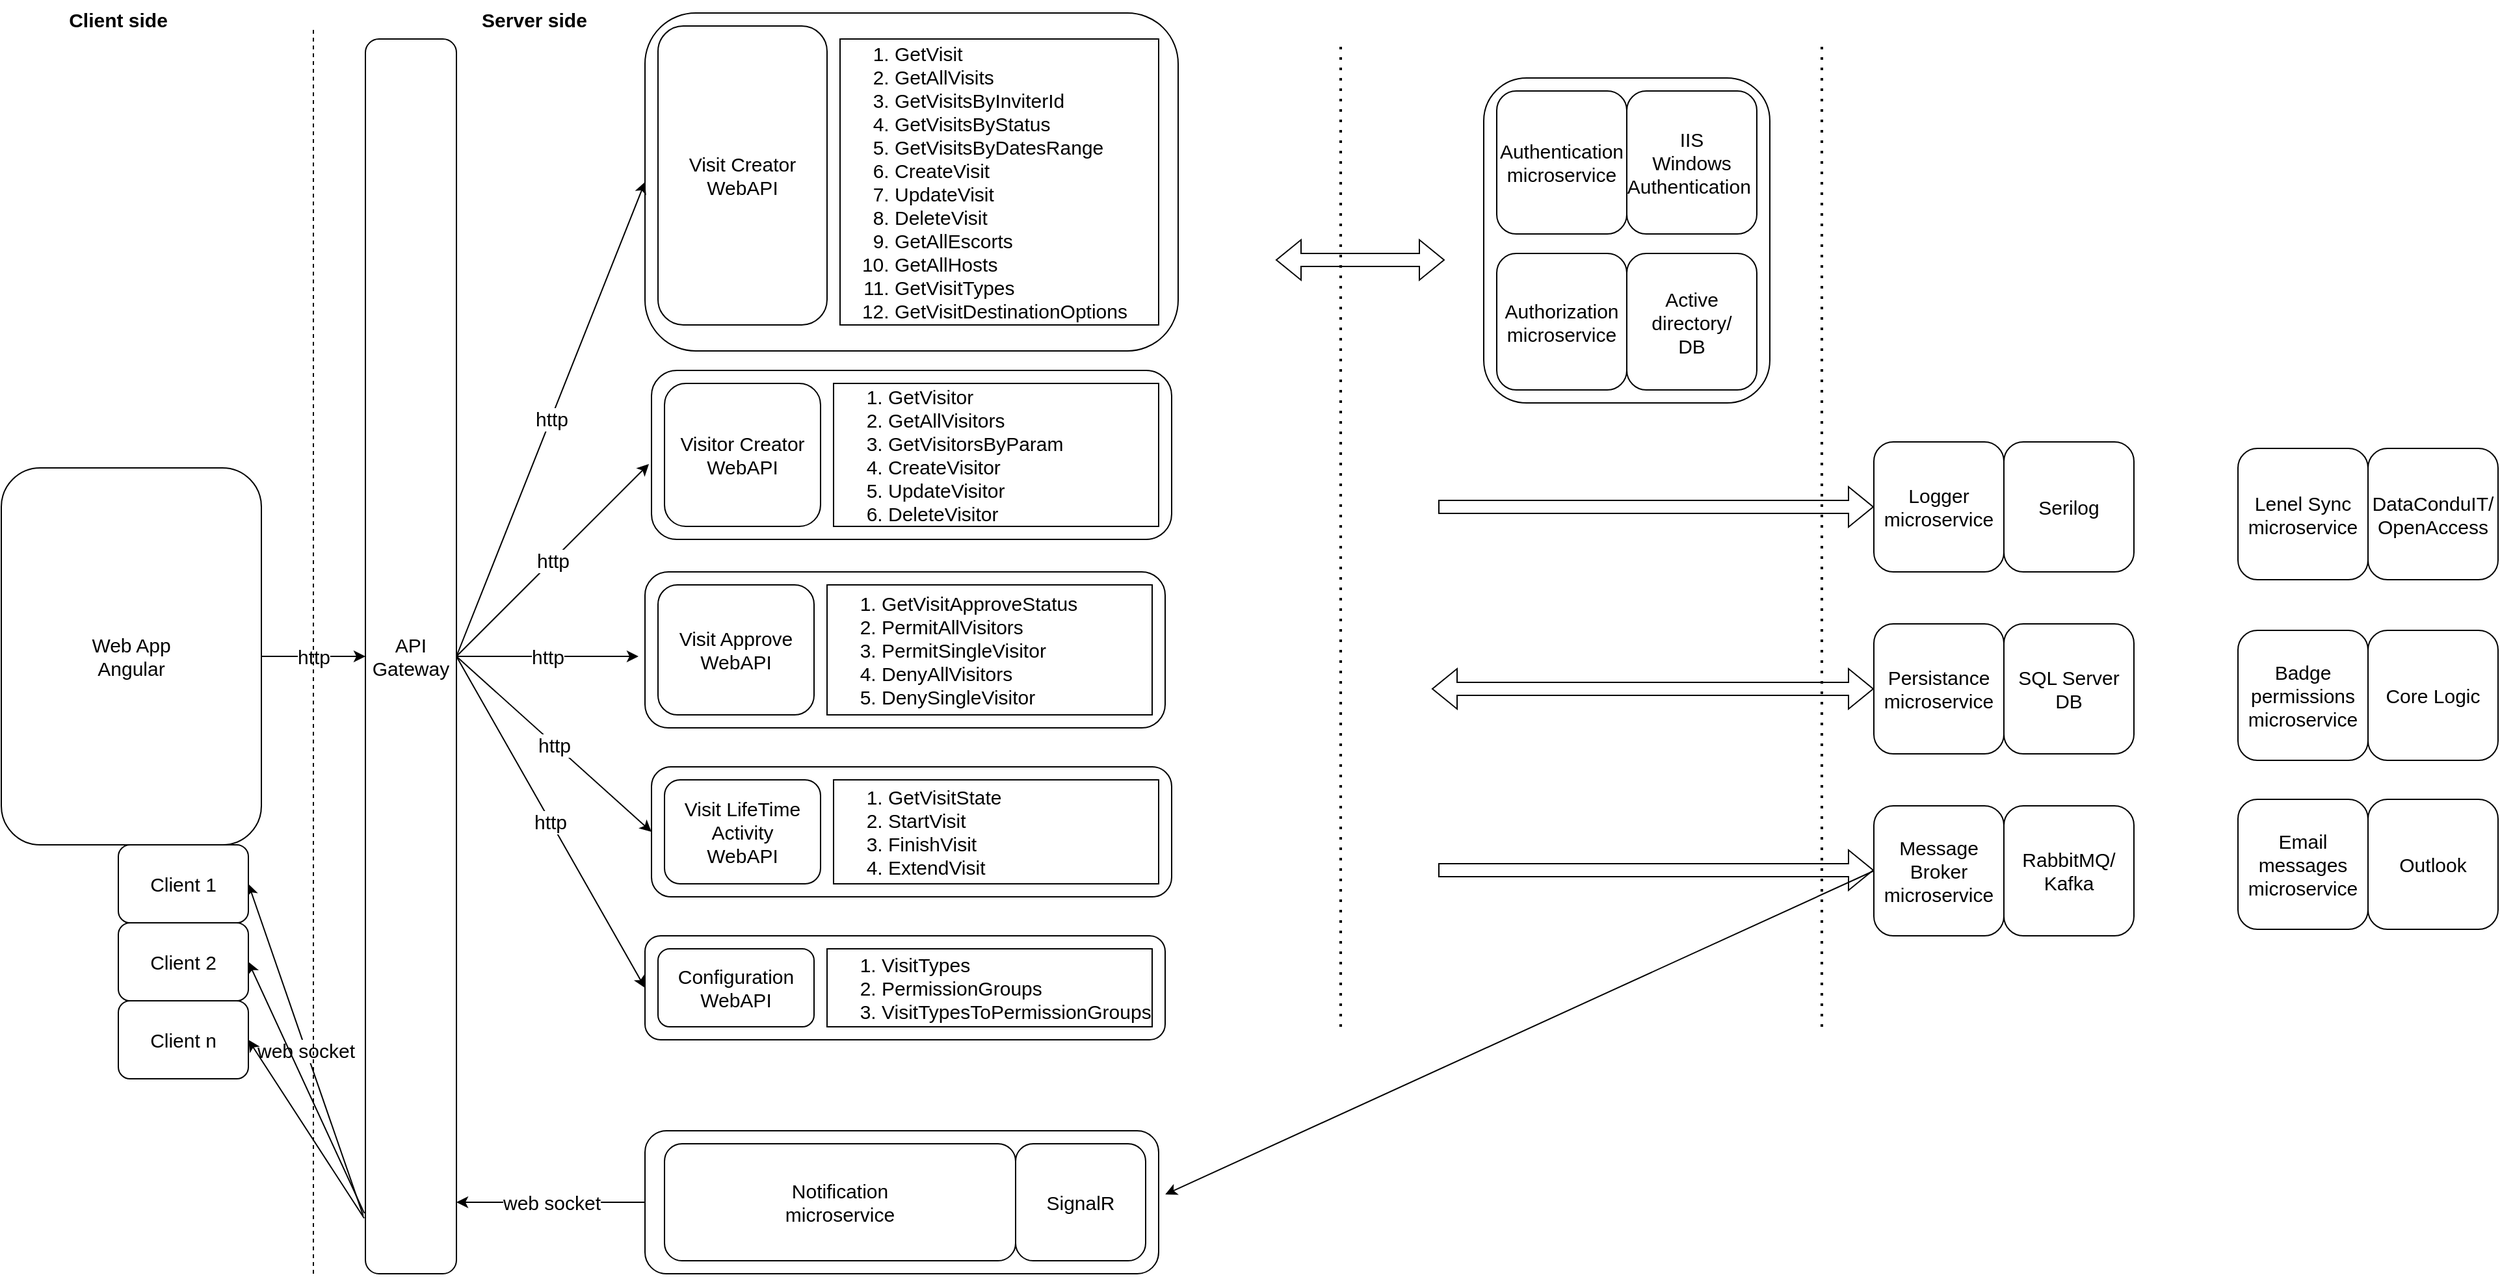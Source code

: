 <mxfile version="13.9.9" type="device" pages="6"><diagram id="wbj2KH3zFl3P0JxLcaHj" name="ProductArchitecture"><mxGraphModel dx="1422" dy="935" grid="1" gridSize="10" guides="1" tooltips="1" connect="1" arrows="1" fold="1" page="1" pageScale="1" pageWidth="850" pageHeight="1100" math="0" shadow="0"><root><mxCell id="0"/><mxCell id="1" parent="0"/><mxCell id="YLswhAZjYa5v2M8DGZpW-18" value="" style="rounded=1;whiteSpace=wrap;html=1;fontSize=15;" parent="1" vertex="1"><mxGeometry x="1180" y="70" width="220" height="250" as="geometry"/></mxCell><mxCell id="YLswhAZjYa5v2M8DGZpW-16" value="" style="rounded=1;whiteSpace=wrap;html=1;fontSize=15;" parent="1" vertex="1"><mxGeometry x="535" y="880" width="395" height="110" as="geometry"/></mxCell><mxCell id="YLswhAZjYa5v2M8DGZpW-13" value="" style="rounded=1;whiteSpace=wrap;html=1;fontSize=15;" parent="1" vertex="1"><mxGeometry x="535" y="730" width="400" height="80" as="geometry"/></mxCell><mxCell id="YLswhAZjYa5v2M8DGZpW-12" value="" style="rounded=1;whiteSpace=wrap;html=1;fontSize=15;" parent="1" vertex="1"><mxGeometry x="540" y="600" width="400" height="100" as="geometry"/></mxCell><mxCell id="YLswhAZjYa5v2M8DGZpW-11" value="" style="rounded=1;whiteSpace=wrap;html=1;fontSize=15;" parent="1" vertex="1"><mxGeometry x="535" y="450" width="400" height="120" as="geometry"/></mxCell><mxCell id="YLswhAZjYa5v2M8DGZpW-10" value="" style="rounded=1;whiteSpace=wrap;html=1;fontSize=15;" parent="1" vertex="1"><mxGeometry x="540" y="295" width="400" height="130" as="geometry"/></mxCell><mxCell id="YLswhAZjYa5v2M8DGZpW-9" value="" style="rounded=1;whiteSpace=wrap;html=1;fontSize=15;" parent="1" vertex="1"><mxGeometry x="535" y="20" width="410" height="260" as="geometry"/></mxCell><mxCell id="PPzwRwRfC52jh0coK-Vn-1" value="&lt;font style=&quot;font-size: 15px;&quot;&gt;&lt;b&gt;Server side&lt;/b&gt;&lt;/font&gt;" style="text;html=1;strokeColor=none;fillColor=none;align=center;verticalAlign=middle;whiteSpace=wrap;rounded=0;" parent="1" vertex="1"><mxGeometry x="400" y="10" width="100" height="30" as="geometry"/></mxCell><mxCell id="PPzwRwRfC52jh0coK-Vn-2" value="&lt;font style=&quot;font-size: 15px;&quot;&gt;&lt;b&gt;Client side&lt;/b&gt;&lt;/font&gt;" style="text;html=1;strokeColor=none;fillColor=none;align=center;verticalAlign=middle;whiteSpace=wrap;rounded=0;" parent="1" vertex="1"><mxGeometry x="80" y="10" width="100" height="30" as="geometry"/></mxCell><mxCell id="PPzwRwRfC52jh0coK-Vn-3" value="Visit Creator&lt;br&gt;WebAPI" style="rounded=1;whiteSpace=wrap;html=1;fontSize=15;" parent="1" vertex="1"><mxGeometry x="545" y="30" width="130" height="230" as="geometry"/></mxCell><mxCell id="PPzwRwRfC52jh0coK-Vn-4" value="Visitor Creator&lt;br&gt;WebAPI" style="rounded=1;whiteSpace=wrap;html=1;fontSize=15;" parent="1" vertex="1"><mxGeometry x="550" y="305" width="120" height="110" as="geometry"/></mxCell><mxCell id="YLswhAZjYa5v2M8DGZpW-2" value="http" style="rounded=0;orthogonalLoop=1;jettySize=auto;html=1;exitX=1;exitY=0.5;exitDx=0;exitDy=0;fontSize=15;entryX=0;entryY=0.5;entryDx=0;entryDy=0;" parent="1" source="PPzwRwRfC52jh0coK-Vn-5" target="YLswhAZjYa5v2M8DGZpW-9" edge="1"><mxGeometry relative="1" as="geometry"><mxPoint x="420" y="190" as="targetPoint"/></mxGeometry></mxCell><mxCell id="YLswhAZjYa5v2M8DGZpW-3" value="http" style="edgeStyle=none;rounded=0;orthogonalLoop=1;jettySize=auto;html=1;exitX=1;exitY=0.5;exitDx=0;exitDy=0;fontSize=15;entryX=-0.005;entryY=0.554;entryDx=0;entryDy=0;entryPerimeter=0;" parent="1" source="PPzwRwRfC52jh0coK-Vn-5" target="YLswhAZjYa5v2M8DGZpW-10" edge="1"><mxGeometry relative="1" as="geometry"><mxPoint x="440" y="340" as="targetPoint"/></mxGeometry></mxCell><mxCell id="YLswhAZjYa5v2M8DGZpW-4" value="http" style="edgeStyle=none;rounded=0;orthogonalLoop=1;jettySize=auto;html=1;exitX=1;exitY=0.5;exitDx=0;exitDy=0;fontSize=15;" parent="1" source="PPzwRwRfC52jh0coK-Vn-5" edge="1"><mxGeometry relative="1" as="geometry"><mxPoint x="530" y="515" as="targetPoint"/></mxGeometry></mxCell><mxCell id="YLswhAZjYa5v2M8DGZpW-5" value="http" style="edgeStyle=none;rounded=0;orthogonalLoop=1;jettySize=auto;html=1;exitX=1;exitY=0.5;exitDx=0;exitDy=0;fontSize=15;entryX=0;entryY=0.5;entryDx=0;entryDy=0;" parent="1" source="PPzwRwRfC52jh0coK-Vn-5" target="YLswhAZjYa5v2M8DGZpW-12" edge="1"><mxGeometry relative="1" as="geometry"><mxPoint x="440" y="610" as="targetPoint"/></mxGeometry></mxCell><mxCell id="YLswhAZjYa5v2M8DGZpW-6" value="http" style="edgeStyle=none;rounded=0;orthogonalLoop=1;jettySize=auto;html=1;exitX=1;exitY=0.5;exitDx=0;exitDy=0;fontSize=15;entryX=0;entryY=0.5;entryDx=0;entryDy=0;" parent="1" source="PPzwRwRfC52jh0coK-Vn-5" target="YLswhAZjYa5v2M8DGZpW-13" edge="1"><mxGeometry relative="1" as="geometry"><mxPoint x="430" y="810" as="targetPoint"/></mxGeometry></mxCell><mxCell id="YLswhAZjYa5v2M8DGZpW-15" value="web socket" style="edgeStyle=none;rounded=0;orthogonalLoop=1;jettySize=auto;html=1;exitX=-0.024;exitY=0.953;exitDx=0;exitDy=0;entryX=1;entryY=0.5;entryDx=0;entryDy=0;fontSize=15;exitPerimeter=0;" parent="1" source="PPzwRwRfC52jh0coK-Vn-5" target="pLmwjCpmiTj6bsOOdDFn-1" edge="1"><mxGeometry relative="1" as="geometry"/></mxCell><mxCell id="pLmwjCpmiTj6bsOOdDFn-4" style="edgeStyle=none;rounded=0;orthogonalLoop=1;jettySize=auto;html=1;exitX=-0.012;exitY=0.951;exitDx=0;exitDy=0;entryX=1;entryY=0.5;entryDx=0;entryDy=0;fontSize=15;startArrow=none;startFill=0;exitPerimeter=0;" parent="1" source="PPzwRwRfC52jh0coK-Vn-5" target="pLmwjCpmiTj6bsOOdDFn-2" edge="1"><mxGeometry relative="1" as="geometry"/></mxCell><mxCell id="pLmwjCpmiTj6bsOOdDFn-5" style="edgeStyle=none;rounded=0;orthogonalLoop=1;jettySize=auto;html=1;exitX=-0.014;exitY=0.955;exitDx=0;exitDy=0;entryX=1;entryY=0.5;entryDx=0;entryDy=0;fontSize=15;startArrow=none;startFill=0;exitPerimeter=0;" parent="1" source="PPzwRwRfC52jh0coK-Vn-5" target="pLmwjCpmiTj6bsOOdDFn-3" edge="1"><mxGeometry relative="1" as="geometry"/></mxCell><mxCell id="PPzwRwRfC52jh0coK-Vn-5" value="API Gateway" style="rounded=1;whiteSpace=wrap;html=1;fontSize=15;" parent="1" vertex="1"><mxGeometry x="320" y="40" width="70" height="950" as="geometry"/></mxCell><mxCell id="YLswhAZjYa5v2M8DGZpW-8" value="http" style="edgeStyle=none;rounded=0;orthogonalLoop=1;jettySize=auto;html=1;exitX=1;exitY=0.5;exitDx=0;exitDy=0;entryX=0;entryY=0.5;entryDx=0;entryDy=0;fontSize=15;" parent="1" source="PPzwRwRfC52jh0coK-Vn-6" target="PPzwRwRfC52jh0coK-Vn-5" edge="1"><mxGeometry relative="1" as="geometry"/></mxCell><mxCell id="PPzwRwRfC52jh0coK-Vn-6" value="Web App&lt;br&gt;Angular" style="rounded=1;whiteSpace=wrap;html=1;fontSize=15;" parent="1" vertex="1"><mxGeometry x="40" y="370" width="200" height="290" as="geometry"/></mxCell><mxCell id="PPzwRwRfC52jh0coK-Vn-8" value="Visit Approve&lt;br&gt;WebAPI" style="rounded=1;whiteSpace=wrap;html=1;fontSize=15;" parent="1" vertex="1"><mxGeometry x="545" y="460" width="120" height="100" as="geometry"/></mxCell><mxCell id="PPzwRwRfC52jh0coK-Vn-9" value="Visit LifeTime Activity&lt;br&gt;WebAPI" style="rounded=1;whiteSpace=wrap;html=1;fontSize=15;" parent="1" vertex="1"><mxGeometry x="550" y="610" width="120" height="80" as="geometry"/></mxCell><mxCell id="PPzwRwRfC52jh0coK-Vn-10" value="Configuration&lt;br&gt;WebAPI" style="rounded=1;whiteSpace=wrap;html=1;fontSize=15;" parent="1" vertex="1"><mxGeometry x="545" y="740" width="120" height="60" as="geometry"/></mxCell><mxCell id="PPzwRwRfC52jh0coK-Vn-11" value="Email messages&lt;br&gt;microservice" style="rounded=1;whiteSpace=wrap;html=1;fontSize=15;" parent="1" vertex="1"><mxGeometry x="1760" y="625" width="100" height="100" as="geometry"/></mxCell><mxCell id="PPzwRwRfC52jh0coK-Vn-12" value="Logger&lt;br&gt;microservice" style="rounded=1;whiteSpace=wrap;html=1;fontSize=15;" parent="1" vertex="1"><mxGeometry x="1480" y="350" width="100" height="100" as="geometry"/></mxCell><mxCell id="PPzwRwRfC52jh0coK-Vn-13" value="Badge permissions&lt;br&gt;microservice" style="rounded=1;whiteSpace=wrap;html=1;fontSize=15;" parent="1" vertex="1"><mxGeometry x="1760" y="495" width="100" height="100" as="geometry"/></mxCell><mxCell id="PPzwRwRfC52jh0coK-Vn-14" value="Persistance&lt;br&gt;microservice" style="rounded=1;whiteSpace=wrap;html=1;fontSize=15;" parent="1" vertex="1"><mxGeometry x="1480" y="490" width="100" height="100" as="geometry"/></mxCell><mxCell id="PPzwRwRfC52jh0coK-Vn-15" value="SQL Server DB" style="rounded=1;whiteSpace=wrap;html=1;fontSize=15;" parent="1" vertex="1"><mxGeometry x="1580" y="490" width="100" height="100" as="geometry"/></mxCell><mxCell id="YLswhAZjYa5v2M8DGZpW-14" value="web socket" style="edgeStyle=none;rounded=0;orthogonalLoop=1;jettySize=auto;html=1;exitX=0;exitY=0.5;exitDx=0;exitDy=0;fontSize=15;" parent="1" source="YLswhAZjYa5v2M8DGZpW-16" edge="1"><mxGeometry relative="1" as="geometry"><mxPoint x="390" y="935" as="targetPoint"/></mxGeometry></mxCell><mxCell id="PPzwRwRfC52jh0coK-Vn-16" value="Notification&lt;br&gt;microservice" style="rounded=1;whiteSpace=wrap;html=1;fontSize=15;" parent="1" vertex="1"><mxGeometry x="550" y="890" width="270" height="90" as="geometry"/></mxCell><mxCell id="YLswhAZjYa5v2M8DGZpW-17" style="edgeStyle=none;rounded=0;orthogonalLoop=1;jettySize=auto;html=1;exitX=0;exitY=0.5;exitDx=0;exitDy=0;entryX=1.013;entryY=0.445;entryDx=0;entryDy=0;entryPerimeter=0;fontSize=15;" parent="1" source="PPzwRwRfC52jh0coK-Vn-17" target="YLswhAZjYa5v2M8DGZpW-16" edge="1"><mxGeometry relative="1" as="geometry"/></mxCell><mxCell id="PPzwRwRfC52jh0coK-Vn-17" value="Message Broker&lt;br&gt;microservice" style="rounded=1;whiteSpace=wrap;html=1;fontSize=15;" parent="1" vertex="1"><mxGeometry x="1480" y="630" width="100" height="100" as="geometry"/></mxCell><mxCell id="PPzwRwRfC52jh0coK-Vn-18" value="Lenel Sync&lt;br&gt;microservice" style="rounded=1;whiteSpace=wrap;html=1;fontSize=15;" parent="1" vertex="1"><mxGeometry x="1760" y="355" width="100" height="101" as="geometry"/></mxCell><mxCell id="PPzwRwRfC52jh0coK-Vn-19" value="SignalR" style="rounded=1;whiteSpace=wrap;html=1;fontSize=15;" parent="1" vertex="1"><mxGeometry x="820" y="890" width="100" height="90" as="geometry"/></mxCell><mxCell id="PPzwRwRfC52jh0coK-Vn-20" value="RabbitMQ/&lt;br&gt;Kafka" style="rounded=1;whiteSpace=wrap;html=1;fontSize=15;" parent="1" vertex="1"><mxGeometry x="1580" y="630" width="100" height="100" as="geometry"/></mxCell><mxCell id="PPzwRwRfC52jh0coK-Vn-21" value="Serilog" style="rounded=1;whiteSpace=wrap;html=1;fontSize=15;" parent="1" vertex="1"><mxGeometry x="1580" y="350" width="100" height="100" as="geometry"/></mxCell><mxCell id="PPzwRwRfC52jh0coK-Vn-22" value="Outlook" style="rounded=1;whiteSpace=wrap;html=1;fontSize=15;" parent="1" vertex="1"><mxGeometry x="1860" y="625" width="100" height="100" as="geometry"/></mxCell><mxCell id="PPzwRwRfC52jh0coK-Vn-23" value="DataConduIT/&lt;br&gt;OpenAccess" style="rounded=1;whiteSpace=wrap;html=1;fontSize=15;" parent="1" vertex="1"><mxGeometry x="1860" y="355" width="100" height="101" as="geometry"/></mxCell><mxCell id="PPzwRwRfC52jh0coK-Vn-24" value="Core Logic" style="rounded=1;whiteSpace=wrap;html=1;fontSize=15;" parent="1" vertex="1"><mxGeometry x="1860" y="495" width="100" height="100" as="geometry"/></mxCell><mxCell id="PPzwRwRfC52jh0coK-Vn-25" value="" style="endArrow=none;dashed=1;html=1;rounded=0;fontSize=15;" parent="1" edge="1"><mxGeometry width="50" height="50" relative="1" as="geometry"><mxPoint x="280" y="990" as="sourcePoint"/><mxPoint x="280" y="30" as="targetPoint"/></mxGeometry></mxCell><mxCell id="PPzwRwRfC52jh0coK-Vn-35" value="&lt;div style=&quot;&quot;&gt;&lt;ol&gt;&lt;li&gt;&lt;span style=&quot;background-color: initial;&quot;&gt;GetVisit&lt;/span&gt;&lt;/li&gt;&lt;li&gt;&lt;span style=&quot;background-color: initial;&quot;&gt;GetAllVisits&lt;/span&gt;&lt;/li&gt;&lt;li&gt;&lt;span style=&quot;background-color: initial;&quot;&gt;GetVisitsByInviterId&lt;/span&gt;&lt;/li&gt;&lt;li&gt;&lt;span style=&quot;background-color: initial;&quot;&gt;GetVisitsByStatus&lt;/span&gt;&lt;/li&gt;&lt;li&gt;&lt;span style=&quot;background-color: initial;&quot;&gt;GetVisitsByDatesRange&lt;/span&gt;&lt;/li&gt;&lt;li&gt;&lt;span style=&quot;background-color: initial;&quot;&gt;CreateVisit&lt;/span&gt;&lt;/li&gt;&lt;li&gt;&lt;span style=&quot;background-color: initial;&quot;&gt;UpdateVisit&lt;/span&gt;&lt;/li&gt;&lt;li&gt;&lt;span style=&quot;background-color: initial;&quot;&gt;DeleteVisit&lt;/span&gt;&lt;/li&gt;&lt;li&gt;&lt;span style=&quot;background-color: initial;&quot;&gt;GetAllEscorts&lt;/span&gt;&lt;/li&gt;&lt;li&gt;&lt;span style=&quot;background-color: initial;&quot;&gt;GetAllHosts&lt;/span&gt;&lt;/li&gt;&lt;li&gt;&lt;span style=&quot;background-color: initial;&quot;&gt;GetVisitTypes&lt;/span&gt;&lt;/li&gt;&lt;li&gt;&lt;span style=&quot;background-color: initial;&quot;&gt;GetVisitDestinationOptions&lt;/span&gt;&lt;/li&gt;&lt;/ol&gt;&lt;/div&gt;" style="rounded=0;whiteSpace=wrap;html=1;fontSize=15;align=left;" parent="1" vertex="1"><mxGeometry x="685" y="40" width="245" height="220" as="geometry"/></mxCell><mxCell id="PPzwRwRfC52jh0coK-Vn-36" value="&lt;div style=&quot;&quot;&gt;&lt;ol&gt;&lt;li&gt;&lt;span style=&quot;background-color: initial;&quot;&gt;GetVisitState&lt;/span&gt;&lt;/li&gt;&lt;li&gt;&lt;span style=&quot;background-color: initial;&quot;&gt;StartVisit&lt;/span&gt;&lt;/li&gt;&lt;li&gt;&lt;span style=&quot;background-color: initial;&quot;&gt;FinishVisit&lt;/span&gt;&lt;/li&gt;&lt;li&gt;ExtendVisit&lt;/li&gt;&lt;/ol&gt;&lt;/div&gt;" style="rounded=0;whiteSpace=wrap;html=1;fontSize=15;align=left;" parent="1" vertex="1"><mxGeometry x="680" y="610" width="250" height="80" as="geometry"/></mxCell><mxCell id="PPzwRwRfC52jh0coK-Vn-37" value="&lt;div style=&quot;&quot;&gt;&lt;ol&gt;&lt;li&gt;&lt;span style=&quot;background-color: initial;&quot;&gt;GetVisitApproveStatus&lt;/span&gt;&lt;/li&gt;&lt;li&gt;&lt;span style=&quot;background-color: initial;&quot;&gt;PermitAllVisitors&lt;/span&gt;&lt;/li&gt;&lt;li&gt;&lt;span style=&quot;background-color: initial;&quot;&gt;PermitSingleVisitor&lt;/span&gt;&lt;/li&gt;&lt;li&gt;&lt;span style=&quot;background-color: initial;&quot;&gt;DenyAllVisitors&lt;/span&gt;&lt;/li&gt;&lt;li&gt;&lt;span style=&quot;background-color: initial;&quot;&gt;DenySingleVisitor&lt;/span&gt;&lt;/li&gt;&lt;/ol&gt;&lt;/div&gt;" style="rounded=0;whiteSpace=wrap;html=1;fontSize=15;align=left;" parent="1" vertex="1"><mxGeometry x="675" y="460" width="250" height="100" as="geometry"/></mxCell><mxCell id="PPzwRwRfC52jh0coK-Vn-39" value="&lt;div style=&quot;&quot;&gt;&lt;ol&gt;&lt;li&gt;&lt;span style=&quot;background-color: initial;&quot;&gt;GetVisitor&lt;/span&gt;&lt;/li&gt;&lt;li&gt;&lt;span style=&quot;background-color: initial;&quot;&gt;GetAllVisitors&lt;/span&gt;&lt;/li&gt;&lt;li&gt;&lt;span style=&quot;background-color: initial;&quot;&gt;GetVisitorsByParam&lt;/span&gt;&lt;/li&gt;&lt;li&gt;&lt;span style=&quot;background-color: initial;&quot;&gt;CreateVisitor&lt;/span&gt;&lt;/li&gt;&lt;li&gt;&lt;span style=&quot;background-color: initial;&quot;&gt;UpdateVisitor&lt;/span&gt;&lt;/li&gt;&lt;li&gt;&lt;span style=&quot;background-color: initial;&quot;&gt;DeleteVisitor&lt;/span&gt;&lt;/li&gt;&lt;/ol&gt;&lt;/div&gt;" style="rounded=0;whiteSpace=wrap;html=1;fontSize=15;align=left;" parent="1" vertex="1"><mxGeometry x="680" y="305" width="250" height="110" as="geometry"/></mxCell><mxCell id="PPzwRwRfC52jh0coK-Vn-40" value="Authentication&lt;br&gt;microservice" style="rounded=1;whiteSpace=wrap;html=1;fontSize=15;" parent="1" vertex="1"><mxGeometry x="1190" y="80" width="100" height="110" as="geometry"/></mxCell><mxCell id="PPzwRwRfC52jh0coK-Vn-41" value="IIS&lt;br&gt;Windows Authentication&amp;nbsp;" style="rounded=1;whiteSpace=wrap;html=1;fontSize=15;" parent="1" vertex="1"><mxGeometry x="1290" y="80" width="100" height="110" as="geometry"/></mxCell><mxCell id="PPzwRwRfC52jh0coK-Vn-42" value="Authorization&lt;br&gt;microservice" style="rounded=1;whiteSpace=wrap;html=1;fontSize=15;" parent="1" vertex="1"><mxGeometry x="1190" y="205" width="100" height="105" as="geometry"/></mxCell><mxCell id="PPzwRwRfC52jh0coK-Vn-43" value="Active directory/&lt;br&gt;DB" style="rounded=1;whiteSpace=wrap;html=1;fontSize=15;" parent="1" vertex="1"><mxGeometry x="1290" y="205" width="100" height="105" as="geometry"/></mxCell><mxCell id="PPzwRwRfC52jh0coK-Vn-44" value="&lt;div style=&quot;&quot;&gt;&lt;ol&gt;&lt;li&gt;&lt;span style=&quot;background-color: initial;&quot;&gt;VisitTypes&lt;/span&gt;&lt;/li&gt;&lt;li&gt;&lt;span style=&quot;background-color: initial;&quot;&gt;PermissionGroups&lt;/span&gt;&lt;/li&gt;&lt;li&gt;&lt;span style=&quot;background-color: initial;&quot;&gt;VisitTypesTo&lt;/span&gt;PermissionGroups&lt;/li&gt;&lt;/ol&gt;&lt;/div&gt;" style="rounded=0;whiteSpace=wrap;html=1;fontSize=15;align=left;" parent="1" vertex="1"><mxGeometry x="675" y="740" width="250" height="60" as="geometry"/></mxCell><mxCell id="YLswhAZjYa5v2M8DGZpW-26" value="" style="endArrow=none;dashed=1;html=1;dashPattern=1 3;strokeWidth=2;rounded=0;fontSize=15;" parent="1" edge="1"><mxGeometry width="50" height="50" relative="1" as="geometry"><mxPoint x="1440" y="800" as="sourcePoint"/><mxPoint x="1440" y="40" as="targetPoint"/></mxGeometry></mxCell><mxCell id="YLswhAZjYa5v2M8DGZpW-32" value="" style="shape=flexArrow;endArrow=classic;startArrow=classic;html=1;rounded=0;fontSize=15;" parent="1" edge="1"><mxGeometry width="100" height="100" relative="1" as="geometry"><mxPoint x="1020" y="210" as="sourcePoint"/><mxPoint x="1150" y="210" as="targetPoint"/></mxGeometry></mxCell><mxCell id="YLswhAZjYa5v2M8DGZpW-33" value="" style="shape=flexArrow;endArrow=classic;startArrow=none;html=1;rounded=0;fontSize=15;startFill=0;entryX=0;entryY=0.5;entryDx=0;entryDy=0;" parent="1" target="PPzwRwRfC52jh0coK-Vn-12" edge="1"><mxGeometry width="100" height="100" relative="1" as="geometry"><mxPoint x="1145" y="400" as="sourcePoint"/><mxPoint x="1470" y="390" as="targetPoint"/></mxGeometry></mxCell><mxCell id="YLswhAZjYa5v2M8DGZpW-34" value="" style="shape=flexArrow;endArrow=classic;startArrow=classic;html=1;rounded=0;fontSize=15;entryX=0;entryY=0.5;entryDx=0;entryDy=0;" parent="1" target="PPzwRwRfC52jh0coK-Vn-14" edge="1"><mxGeometry width="100" height="100" relative="1" as="geometry"><mxPoint x="1140" y="540" as="sourcePoint"/><mxPoint x="1260" y="420" as="targetPoint"/></mxGeometry></mxCell><mxCell id="YLswhAZjYa5v2M8DGZpW-35" value="" style="endArrow=none;dashed=1;html=1;dashPattern=1 3;strokeWidth=2;rounded=0;fontSize=15;" parent="1" edge="1"><mxGeometry width="50" height="50" relative="1" as="geometry"><mxPoint x="1070" y="800" as="sourcePoint"/><mxPoint x="1070" y="40" as="targetPoint"/></mxGeometry></mxCell><mxCell id="YLswhAZjYa5v2M8DGZpW-36" value="" style="shape=flexArrow;endArrow=classic;startArrow=none;html=1;rounded=0;fontSize=15;startFill=0;entryX=0;entryY=0.5;entryDx=0;entryDy=0;" parent="1" edge="1"><mxGeometry width="100" height="100" relative="1" as="geometry"><mxPoint x="1145" y="679.5" as="sourcePoint"/><mxPoint x="1480" y="679.5" as="targetPoint"/></mxGeometry></mxCell><mxCell id="pLmwjCpmiTj6bsOOdDFn-1" value="Client 1" style="rounded=1;whiteSpace=wrap;html=1;fontSize=15;" parent="1" vertex="1"><mxGeometry x="130" y="660" width="100" height="60" as="geometry"/></mxCell><mxCell id="pLmwjCpmiTj6bsOOdDFn-2" value="Client 2" style="rounded=1;whiteSpace=wrap;html=1;fontSize=15;" parent="1" vertex="1"><mxGeometry x="130" y="720" width="100" height="60" as="geometry"/></mxCell><mxCell id="pLmwjCpmiTj6bsOOdDFn-3" value="Client n" style="rounded=1;whiteSpace=wrap;html=1;fontSize=15;" parent="1" vertex="1"><mxGeometry x="130" y="780" width="100" height="60" as="geometry"/></mxCell></root></mxGraphModel></diagram><diagram id="PpJuuee5WUCVEW4I8_CU" name="VisitForm"><mxGraphModel dx="1422" dy="865" grid="1" gridSize="10" guides="1" tooltips="1" connect="1" arrows="1" fold="1" page="1" pageScale="1" pageWidth="850" pageHeight="1100" math="0" shadow="0"><root><mxCell id="0"/><mxCell id="1" parent="0"/><mxCell id="veKR2H1oucKN7sB1-SFq-2" value="" style="rounded=1;whiteSpace=wrap;html=1;fontSize=15;" parent="1" vertex="1"><mxGeometry x="270" y="390" width="190" height="30" as="geometry"/></mxCell><mxCell id="veKR2H1oucKN7sB1-SFq-1" value="" style="rounded=1;whiteSpace=wrap;html=1;fontSize=15;" parent="1" vertex="1"><mxGeometry x="80" y="100" width="190" height="30" as="geometry"/></mxCell><mxCell id="b1BI12Uz4kgWx0zpfsC5-2" value="" style="rounded=0;whiteSpace=wrap;html=1;fontSize=15;" parent="1" vertex="1"><mxGeometry x="80" y="130" width="680" height="220" as="geometry"/></mxCell><mxCell id="9EsfQj00eNnxevyUoP7N-3" value="" style="rounded=0;whiteSpace=wrap;html=1;fontSize=15;" parent="1" vertex="1"><mxGeometry x="80" y="420" width="680" height="220" as="geometry"/></mxCell><mxCell id="n-UlaPPNn_Lxkhtu_tal-1" value="Inviter" style="rounded=0;whiteSpace=wrap;html=1;fontSize=15;" parent="1" vertex="1"><mxGeometry x="110" y="150" width="120" height="60" as="geometry"/></mxCell><mxCell id="n-UlaPPNn_Lxkhtu_tal-2" value="Host" style="rounded=0;whiteSpace=wrap;html=1;fontSize=15;" parent="1" vertex="1"><mxGeometry x="570" y="150" width="120" height="60" as="geometry"/></mxCell><mxCell id="n-UlaPPNn_Lxkhtu_tal-3" value="Escort" style="rounded=0;whiteSpace=wrap;html=1;fontSize=15;" parent="1" vertex="1"><mxGeometry x="340" y="150" width="120" height="60" as="geometry"/></mxCell><mxCell id="n-UlaPPNn_Lxkhtu_tal-4" value="Visit Name/Purpose" style="rounded=0;whiteSpace=wrap;html=1;fontSize=15;" parent="1" vertex="1"><mxGeometry x="110" y="270" width="120" height="60" as="geometry"/></mxCell><mxCell id="n-UlaPPNn_Lxkhtu_tal-5" value="Visit Start Date" style="rounded=0;whiteSpace=wrap;html=1;fontSize=15;" parent="1" vertex="1"><mxGeometry x="230" y="440" width="120" height="60" as="geometry"/></mxCell><mxCell id="n-UlaPPNn_Lxkhtu_tal-6" value="Visit End Date" style="rounded=0;whiteSpace=wrap;html=1;fontSize=15;" parent="1" vertex="1"><mxGeometry x="460" y="440" width="120" height="60" as="geometry"/></mxCell><mxCell id="n-UlaPPNn_Lxkhtu_tal-7" value="Campus" style="rounded=0;whiteSpace=wrap;html=1;fontSize=15;" parent="1" vertex="1"><mxGeometry x="120" y="560" width="120" height="60" as="geometry"/></mxCell><mxCell id="n-UlaPPNn_Lxkhtu_tal-8" value="Building" style="rounded=0;whiteSpace=wrap;html=1;fontSize=15;" parent="1" vertex="1"><mxGeometry x="340" y="560" width="120" height="60" as="geometry"/></mxCell><mxCell id="n-UlaPPNn_Lxkhtu_tal-9" value="Floor" style="rounded=0;whiteSpace=wrap;html=1;fontSize=15;" parent="1" vertex="1"><mxGeometry x="570" y="560" width="120" height="60" as="geometry"/></mxCell><mxCell id="9EsfQj00eNnxevyUoP7N-1" value="Visit Type" style="rounded=0;whiteSpace=wrap;html=1;fontSize=15;" parent="1" vertex="1"><mxGeometry x="340" y="270" width="120" height="60" as="geometry"/></mxCell><mxCell id="9EsfQj00eNnxevyUoP7N-2" value="Visit Remarks" style="rounded=0;whiteSpace=wrap;html=1;fontSize=15;" parent="1" vertex="1"><mxGeometry x="570" y="270" width="120" height="60" as="geometry"/></mxCell><mxCell id="b1BI12Uz4kgWx0zpfsC5-1" value="Visit Destination Tab" style="text;html=1;strokeColor=none;fillColor=none;align=center;verticalAlign=middle;whiteSpace=wrap;rounded=0;fontSize=15;fontStyle=1" parent="1" vertex="1"><mxGeometry x="285" y="390" width="160" height="30" as="geometry"/></mxCell><mxCell id="b1BI12Uz4kgWx0zpfsC5-3" value="&lt;b&gt;General DetailsTab&lt;/b&gt;" style="text;html=1;strokeColor=none;fillColor=none;align=center;verticalAlign=middle;whiteSpace=wrap;rounded=0;fontSize=15;" parent="1" vertex="1"><mxGeometry x="105" y="100" width="140" height="30" as="geometry"/></mxCell></root></mxGraphModel></diagram><diagram id="uInmMKG678iXPTJMrJP4" name="VisitorForm"><mxGraphModel dx="1422" dy="865" grid="1" gridSize="10" guides="1" tooltips="1" connect="1" arrows="1" fold="1" page="1" pageScale="1" pageWidth="850" pageHeight="1100" math="0" shadow="0"><root><mxCell id="0"/><mxCell id="1" parent="0"/><mxCell id="0KzUar8AjZp2F4QnBwZK-4" value="" style="rounded=1;whiteSpace=wrap;html=1;fontSize=15;" parent="1" vertex="1"><mxGeometry x="430" y="670" width="170" height="30" as="geometry"/></mxCell><mxCell id="0KzUar8AjZp2F4QnBwZK-3" value="" style="rounded=1;whiteSpace=wrap;html=1;fontSize=15;" parent="1" vertex="1"><mxGeometry x="250" y="400" width="175" height="30" as="geometry"/></mxCell><mxCell id="0KzUar8AjZp2F4QnBwZK-2" value="" style="rounded=1;whiteSpace=wrap;html=1;fontSize=15;" parent="1" vertex="1"><mxGeometry x="40" y="120" width="190" height="30" as="geometry"/></mxCell><mxCell id="DioY40wlmG5rYi45NnJc-7" value="" style="rounded=0;whiteSpace=wrap;html=1;fontSize=15;" parent="1" vertex="1"><mxGeometry x="40" y="150" width="760" height="200" as="geometry"/></mxCell><mxCell id="DioY40wlmG5rYi45NnJc-1" value="Visitor First Name" style="rounded=0;whiteSpace=wrap;html=1;fontSize=15;" parent="1" vertex="1"><mxGeometry x="70" y="200" width="190" height="40" as="geometry"/></mxCell><mxCell id="DioY40wlmG5rYi45NnJc-2" value="Visitor Last Name" style="rounded=0;whiteSpace=wrap;html=1;fontSize=15;" parent="1" vertex="1"><mxGeometry x="310" y="200" width="200" height="40" as="geometry"/></mxCell><mxCell id="DioY40wlmG5rYi45NnJc-3" value="Visitor Ssno" style="rounded=0;whiteSpace=wrap;html=1;fontSize=15;" parent="1" vertex="1"><mxGeometry x="560" y="200" width="200" height="40" as="geometry"/></mxCell><mxCell id="DioY40wlmG5rYi45NnJc-4" value="Visitor Image" style="rounded=0;whiteSpace=wrap;html=1;fontSize=15;" parent="1" vertex="1"><mxGeometry x="70" y="270" width="190" height="40" as="geometry"/></mxCell><mxCell id="DioY40wlmG5rYi45NnJc-5" value="Visitor Email" style="rounded=0;whiteSpace=wrap;html=1;fontSize=15;" parent="1" vertex="1"><mxGeometry x="310" y="270" width="200" height="40" as="geometry"/></mxCell><mxCell id="DioY40wlmG5rYi45NnJc-6" value="Visitor Phone" style="rounded=0;whiteSpace=wrap;html=1;fontSize=15;" parent="1" vertex="1"><mxGeometry x="560" y="270" width="200" height="40" as="geometry"/></mxCell><mxCell id="DioY40wlmG5rYi45NnJc-8" value="General Details Tab" style="text;html=1;strokeColor=none;fillColor=none;align=center;verticalAlign=middle;whiteSpace=wrap;rounded=0;fontSize=15;fontStyle=1" parent="1" vertex="1"><mxGeometry x="60" y="120" width="160" height="30" as="geometry"/></mxCell><mxCell id="DioY40wlmG5rYi45NnJc-9" value="" style="rounded=0;whiteSpace=wrap;html=1;fontSize=15;" parent="1" vertex="1"><mxGeometry x="40" y="430" width="760" height="190" as="geometry"/></mxCell><mxCell id="DioY40wlmG5rYi45NnJc-10" value="Visitor Security Level" style="rounded=0;whiteSpace=wrap;html=1;fontSize=15;" parent="1" vertex="1"><mxGeometry x="70" y="480" width="190" height="40" as="geometry"/></mxCell><mxCell id="DioY40wlmG5rYi45NnJc-11" value="Visitor Security Approve Date" style="rounded=0;whiteSpace=wrap;html=1;fontSize=15;" parent="1" vertex="1"><mxGeometry x="310" y="480" width="200" height="40" as="geometry"/></mxCell><mxCell id="DioY40wlmG5rYi45NnJc-12" value="Visitor Blocked" style="rounded=0;whiteSpace=wrap;html=1;fontSize=15;" parent="1" vertex="1"><mxGeometry x="560" y="480" width="200" height="40" as="geometry"/></mxCell><mxCell id="DioY40wlmG5rYi45NnJc-16" value="Security Details Tab" style="text;html=1;strokeColor=none;fillColor=none;align=center;verticalAlign=middle;whiteSpace=wrap;rounded=0;fontSize=15;fontStyle=1" parent="1" vertex="1"><mxGeometry x="260" y="400" width="160" height="30" as="geometry"/></mxCell><mxCell id="F_gUVO-4879rb2kHpMJs-1" value="" style="rounded=0;whiteSpace=wrap;html=1;fontSize=15;" parent="1" vertex="1"><mxGeometry x="45" y="700" width="760" height="190" as="geometry"/></mxCell><mxCell id="F_gUVO-4879rb2kHpMJs-2" value="Last Visit" style="rounded=0;whiteSpace=wrap;html=1;fontSize=15;" parent="1" vertex="1"><mxGeometry x="75" y="750" width="190" height="40" as="geometry"/></mxCell><mxCell id="F_gUVO-4879rb2kHpMJs-3" value="Last Badge Entry&amp;nbsp;" style="rounded=0;whiteSpace=wrap;html=1;fontSize=15;" parent="1" vertex="1"><mxGeometry x="315" y="750" width="200" height="40" as="geometry"/></mxCell><mxCell id="F_gUVO-4879rb2kHpMJs-4" value="Total Visits" style="rounded=0;whiteSpace=wrap;html=1;fontSize=15;" parent="1" vertex="1"><mxGeometry x="565" y="750" width="200" height="40" as="geometry"/></mxCell><mxCell id="F_gUVO-4879rb2kHpMJs-5" value="History Details Tab" style="text;html=1;strokeColor=none;fillColor=none;align=center;verticalAlign=middle;whiteSpace=wrap;rounded=0;fontSize=15;fontStyle=1" parent="1" vertex="1"><mxGeometry x="440" y="670" width="160" height="30" as="geometry"/></mxCell></root></mxGraphModel></diagram><diagram id="mKdsgPlzP6iSDc1TC6Uq" name="ApproverForm (Mabat)"><mxGraphModel dx="1422" dy="865" grid="1" gridSize="10" guides="1" tooltips="1" connect="1" arrows="1" fold="1" page="1" pageScale="1" pageWidth="850" pageHeight="1100" math="0" shadow="0"><root><mxCell id="0"/><mxCell id="1" parent="0"/></root></mxGraphModel></diagram><diagram id="NDGvNxfxWJCMvj58v02o" name="VisitLifeTimeForm (Lobby)"><mxGraphModel dx="1422" dy="865" grid="1" gridSize="10" guides="1" tooltips="1" connect="1" arrows="1" fold="1" page="1" pageScale="1" pageWidth="850" pageHeight="1100" math="0" shadow="0"><root><mxCell id="0"/><mxCell id="1" parent="0"/><mxCell id="EAxUGoUsfgQ508DtfXlN-1" value="" style="rounded=1;whiteSpace=wrap;html=1;fontSize=15;" vertex="1" parent="1"><mxGeometry x="80" y="100" width="190" height="30" as="geometry"/></mxCell><mxCell id="EAxUGoUsfgQ508DtfXlN-2" value="" style="rounded=0;whiteSpace=wrap;html=1;fontSize=15;" vertex="1" parent="1"><mxGeometry x="80" y="130" width="680" height="220" as="geometry"/></mxCell><mxCell id="EAxUGoUsfgQ508DtfXlN-3" value="Start Visit" style="rounded=0;whiteSpace=wrap;html=1;fontSize=15;" vertex="1" parent="1"><mxGeometry x="110" y="150" width="120" height="60" as="geometry"/></mxCell><mxCell id="EAxUGoUsfgQ508DtfXlN-4" value="Extend Visit" style="rounded=0;whiteSpace=wrap;html=1;fontSize=15;" vertex="1" parent="1"><mxGeometry x="570" y="150" width="120" height="60" as="geometry"/></mxCell><mxCell id="EAxUGoUsfgQ508DtfXlN-5" value="Finish Visit" style="rounded=0;whiteSpace=wrap;html=1;fontSize=15;" vertex="1" parent="1"><mxGeometry x="340" y="150" width="120" height="60" as="geometry"/></mxCell><mxCell id="EAxUGoUsfgQ508DtfXlN-9" value="&lt;b&gt;General Tab&lt;/b&gt;" style="text;html=1;strokeColor=none;fillColor=none;align=center;verticalAlign=middle;whiteSpace=wrap;rounded=0;fontSize=15;" vertex="1" parent="1"><mxGeometry x="105" y="100" width="140" height="30" as="geometry"/></mxCell><mxCell id="2TOA1hV4paj-x-T8PHVF-1" value="" style="rounded=1;whiteSpace=wrap;html=1;fontSize=15;" vertex="1" parent="1"><mxGeometry x="270" y="390" width="190" height="30" as="geometry"/></mxCell><mxCell id="2TOA1hV4paj-x-T8PHVF-2" value="" style="rounded=0;whiteSpace=wrap;html=1;fontSize=15;" vertex="1" parent="1"><mxGeometry x="80" y="420" width="680" height="220" as="geometry"/></mxCell><mxCell id="2TOA1hV4paj-x-T8PHVF-3" value="Badge Number" style="rounded=0;whiteSpace=wrap;html=1;fontSize=15;" vertex="1" parent="1"><mxGeometry x="230" y="440" width="120" height="60" as="geometry"/></mxCell><mxCell id="2TOA1hV4paj-x-T8PHVF-6" value="Validate" style="rounded=0;whiteSpace=wrap;html=1;fontSize=15;" vertex="1" parent="1"><mxGeometry x="340" y="560" width="120" height="60" as="geometry"/></mxCell><mxCell id="2TOA1hV4paj-x-T8PHVF-7" value="Send" style="rounded=0;whiteSpace=wrap;html=1;fontSize=15;" vertex="1" parent="1"><mxGeometry x="570" y="560" width="120" height="60" as="geometry"/></mxCell><mxCell id="2TOA1hV4paj-x-T8PHVF-8" value="Badge Details Tab" style="text;html=1;strokeColor=none;fillColor=none;align=center;verticalAlign=middle;whiteSpace=wrap;rounded=0;fontSize=15;fontStyle=1" vertex="1" parent="1"><mxGeometry x="285" y="390" width="160" height="30" as="geometry"/></mxCell></root></mxGraphModel></diagram><diagram id="Oarvgs9_acHGNsxPOQ6Q" name="DB Views"><mxGraphModel dx="1185" dy="721" grid="1" gridSize="10" guides="1" tooltips="1" connect="1" arrows="1" fold="1" page="1" pageScale="1" pageWidth="850" pageHeight="1100" math="0" shadow="0"><root><mxCell id="0"/><mxCell id="1" parent="0"/><mxCell id="6YyOV5EXLnvyRwW6INtI-1" value="UDO_VST_Visitors&lt;br&gt;UDO_VST_Inviters&lt;br&gt;UDO_VST_Escorts&lt;br&gt;UDO_VST_Hosts&lt;br&gt;UDO_VST_Images&lt;br&gt;UDO_VST_AccessLevels&lt;br&gt;UDO_VST_VisitorBadgeTypes&lt;br&gt;UDO_VST_LastLocation" style="rounded=0;whiteSpace=wrap;html=1;" vertex="1" parent="1"><mxGeometry x="440" y="220" width="260" height="140" as="geometry"/></mxCell><mxCell id="6YyOV5EXLnvyRwW6INtI-2" value="&lt;b&gt;AccessControl&lt;/b&gt;" style="text;html=1;strokeColor=none;fillColor=none;align=center;verticalAlign=middle;whiteSpace=wrap;rounded=0;" vertex="1" parent="1"><mxGeometry x="375" y="120" width="100" height="30" as="geometry"/></mxCell><mxCell id="6YyOV5EXLnvyRwW6INtI-3" value="EMP&lt;br&gt;UDFEMP&lt;br&gt;MMOBJS&lt;br&gt;VISITOR&lt;br&gt;VISITOR_UDF&lt;br&gt;BADGE&lt;br&gt;BADGELINK&lt;br&gt;ACCESSLVL" style="rounded=0;whiteSpace=wrap;html=1;" vertex="1" parent="1"><mxGeometry x="150" y="220" width="260" height="140" as="geometry"/></mxCell><mxCell id="6YyOV5EXLnvyRwW6INtI-4" value="&lt;b&gt;Tables&lt;/b&gt;" style="text;html=1;strokeColor=none;fillColor=none;align=center;verticalAlign=middle;whiteSpace=wrap;rounded=0;" vertex="1" parent="1"><mxGeometry x="230" y="190" width="100" height="30" as="geometry"/></mxCell><mxCell id="6YyOV5EXLnvyRwW6INtI-5" value="&lt;b&gt;Views&lt;/b&gt;" style="text;html=1;strokeColor=none;fillColor=none;align=center;verticalAlign=middle;whiteSpace=wrap;rounded=0;" vertex="1" parent="1"><mxGeometry x="510" y="190" width="100" height="30" as="geometry"/></mxCell></root></mxGraphModel></diagram></mxfile>